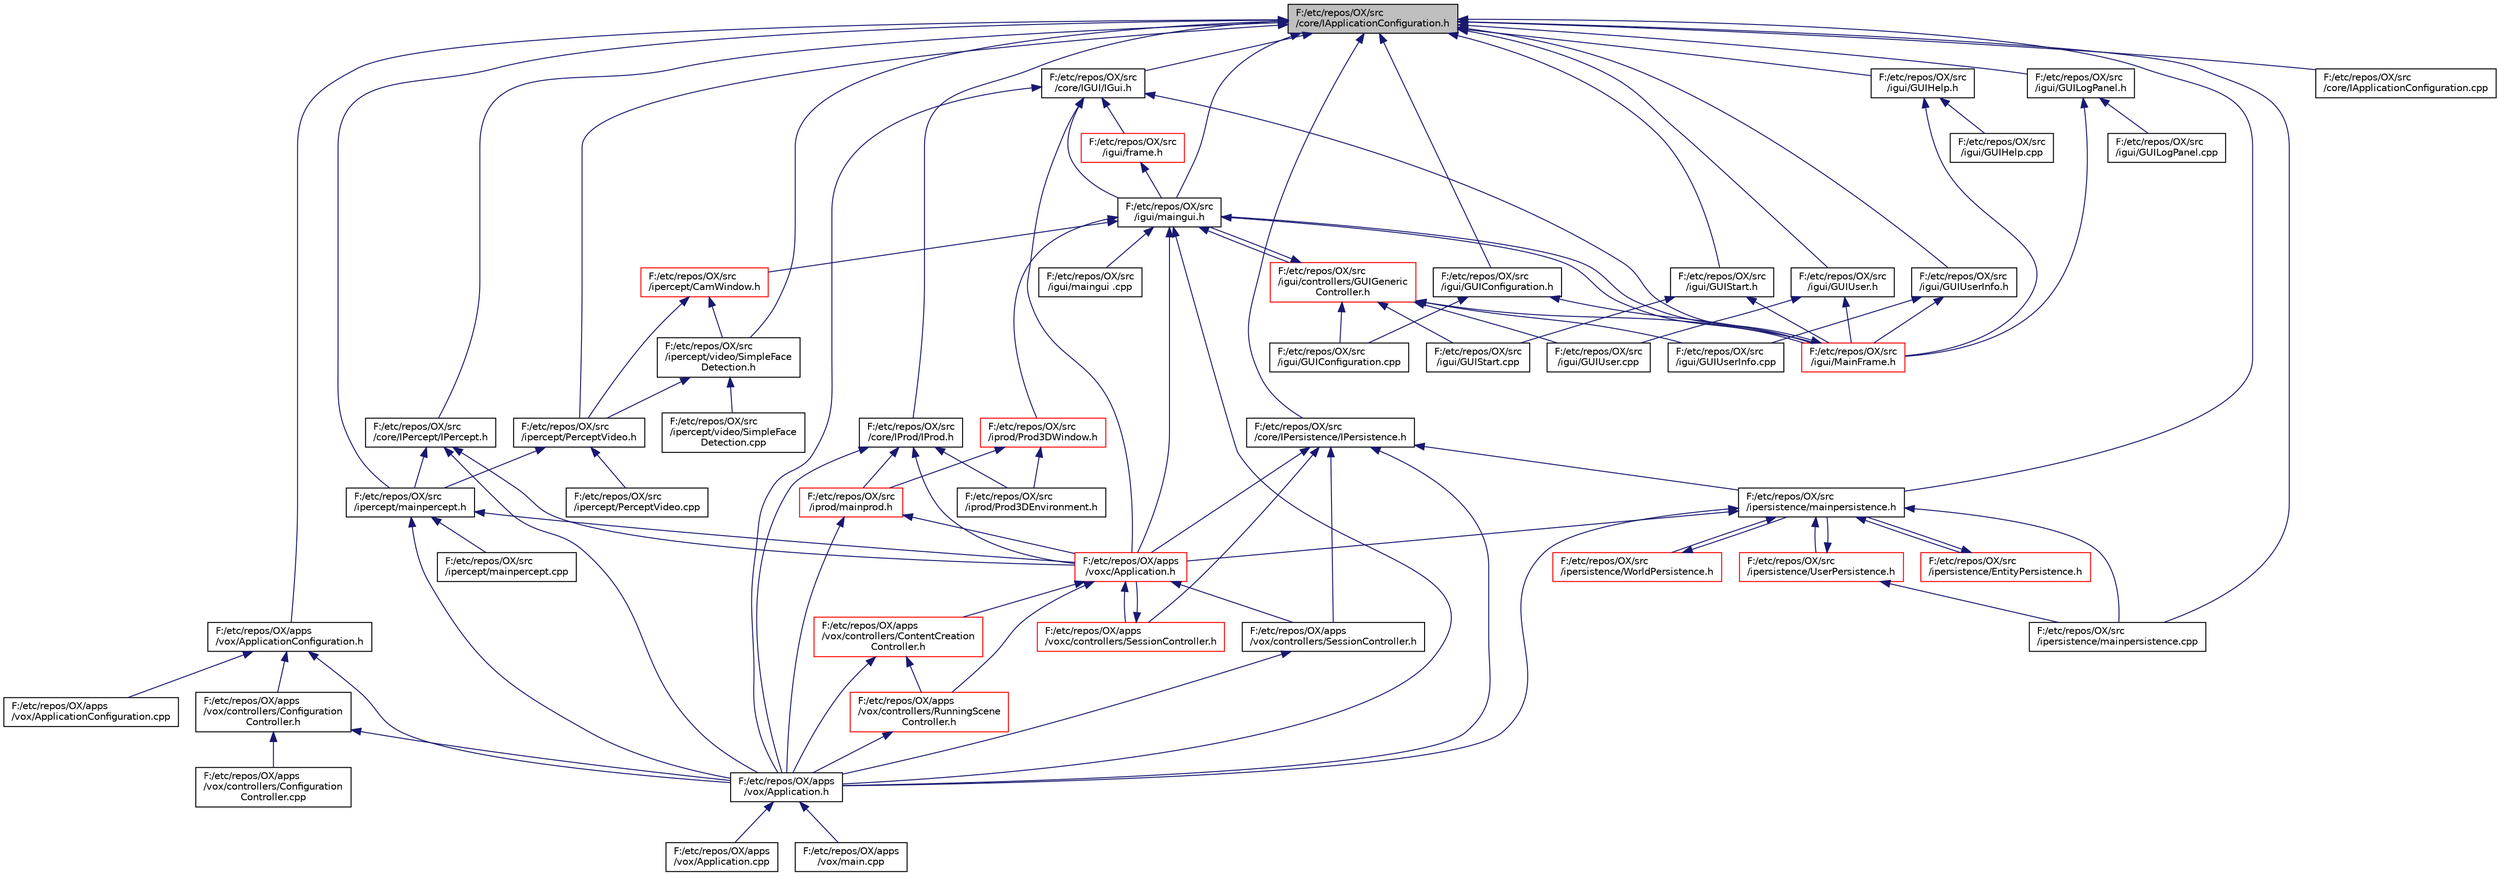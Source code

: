 digraph "F:/etc/repos/OX/src/core/IApplicationConfiguration.h"
{
  edge [fontname="Helvetica",fontsize="10",labelfontname="Helvetica",labelfontsize="10"];
  node [fontname="Helvetica",fontsize="10",shape=record];
  Node1 [label="F:/etc/repos/OX/src\l/core/IApplicationConfiguration.h",height=0.2,width=0.4,color="black", fillcolor="grey75", style="filled" fontcolor="black"];
  Node1 -> Node2 [dir="back",color="midnightblue",fontsize="10",style="solid",fontname="Helvetica"];
  Node2 [label="F:/etc/repos/OX/apps\l/vox/ApplicationConfiguration.h",height=0.2,width=0.4,color="black", fillcolor="white", style="filled",URL="$_application_configuration_8h.html"];
  Node2 -> Node3 [dir="back",color="midnightblue",fontsize="10",style="solid",fontname="Helvetica"];
  Node3 [label="F:/etc/repos/OX/apps\l/vox/Application.h",height=0.2,width=0.4,color="black", fillcolor="white", style="filled",URL="$_application_8h.html"];
  Node3 -> Node4 [dir="back",color="midnightblue",fontsize="10",style="solid",fontname="Helvetica"];
  Node4 [label="F:/etc/repos/OX/apps\l/vox/Application.cpp",height=0.2,width=0.4,color="black", fillcolor="white", style="filled",URL="$_application_8cpp.html"];
  Node3 -> Node5 [dir="back",color="midnightblue",fontsize="10",style="solid",fontname="Helvetica"];
  Node5 [label="F:/etc/repos/OX/apps\l/vox/main.cpp",height=0.2,width=0.4,color="black", fillcolor="white", style="filled",URL="$vox_2main_8cpp.html"];
  Node2 -> Node6 [dir="back",color="midnightblue",fontsize="10",style="solid",fontname="Helvetica"];
  Node6 [label="F:/etc/repos/OX/apps\l/vox/ApplicationConfiguration.cpp",height=0.2,width=0.4,color="black", fillcolor="white", style="filled",URL="$_application_configuration_8cpp.html"];
  Node2 -> Node7 [dir="back",color="midnightblue",fontsize="10",style="solid",fontname="Helvetica"];
  Node7 [label="F:/etc/repos/OX/apps\l/vox/controllers/Configuration\lController.h",height=0.2,width=0.4,color="black", fillcolor="white", style="filled",URL="$_configuration_controller_8h.html"];
  Node7 -> Node3 [dir="back",color="midnightblue",fontsize="10",style="solid",fontname="Helvetica"];
  Node7 -> Node8 [dir="back",color="midnightblue",fontsize="10",style="solid",fontname="Helvetica"];
  Node8 [label="F:/etc/repos/OX/apps\l/vox/controllers/Configuration\lController.cpp",height=0.2,width=0.4,color="black", fillcolor="white", style="filled",URL="$_configuration_controller_8cpp.html"];
  Node1 -> Node9 [dir="back",color="midnightblue",fontsize="10",style="solid",fontname="Helvetica"];
  Node9 [label="F:/etc/repos/OX/src\l/core/IApplicationConfiguration.cpp",height=0.2,width=0.4,color="black", fillcolor="white", style="filled",URL="$_i_application_configuration_8cpp.html"];
  Node1 -> Node10 [dir="back",color="midnightblue",fontsize="10",style="solid",fontname="Helvetica"];
  Node10 [label="F:/etc/repos/OX/src\l/core/IGUI/IGui.h",height=0.2,width=0.4,color="black", fillcolor="white", style="filled",URL="$_i_gui_8h.html"];
  Node10 -> Node3 [dir="back",color="midnightblue",fontsize="10",style="solid",fontname="Helvetica"];
  Node10 -> Node11 [dir="back",color="midnightblue",fontsize="10",style="solid",fontname="Helvetica"];
  Node11 [label="F:/etc/repos/OX/apps\l/voxc/Application.h",height=0.2,width=0.4,color="red", fillcolor="white", style="filled",URL="$_2_application_8h.html"];
  Node11 -> Node12 [dir="back",color="midnightblue",fontsize="10",style="solid",fontname="Helvetica"];
  Node12 [label="F:/etc/repos/OX/apps\l/vox/controllers/ContentCreation\lController.h",height=0.2,width=0.4,color="red", fillcolor="white", style="filled",URL="$_content_creation_controller_8h.html"];
  Node12 -> Node3 [dir="back",color="midnightblue",fontsize="10",style="solid",fontname="Helvetica"];
  Node12 -> Node13 [dir="back",color="midnightblue",fontsize="10",style="solid",fontname="Helvetica"];
  Node13 [label="F:/etc/repos/OX/apps\l/vox/controllers/RunningScene\lController.h",height=0.2,width=0.4,color="red", fillcolor="white", style="filled",URL="$_running_scene_controller_8h.html"];
  Node13 -> Node3 [dir="back",color="midnightblue",fontsize="10",style="solid",fontname="Helvetica"];
  Node11 -> Node13 [dir="back",color="midnightblue",fontsize="10",style="solid",fontname="Helvetica"];
  Node11 -> Node14 [dir="back",color="midnightblue",fontsize="10",style="solid",fontname="Helvetica"];
  Node14 [label="F:/etc/repos/OX/apps\l/vox/controllers/SessionController.h",height=0.2,width=0.4,color="black", fillcolor="white", style="filled",URL="$controllers_2_session_controller_8h.html"];
  Node14 -> Node3 [dir="back",color="midnightblue",fontsize="10",style="solid",fontname="Helvetica"];
  Node11 -> Node15 [dir="back",color="midnightblue",fontsize="10",style="solid",fontname="Helvetica"];
  Node15 [label="F:/etc/repos/OX/apps\l/voxc/controllers/SessionController.h",height=0.2,width=0.4,color="red", fillcolor="white", style="filled",URL="$_2controllers_2_session_controller_8h.html"];
  Node15 -> Node11 [dir="back",color="midnightblue",fontsize="10",style="solid",fontname="Helvetica"];
  Node10 -> Node16 [dir="back",color="midnightblue",fontsize="10",style="solid",fontname="Helvetica"];
  Node16 [label="F:/etc/repos/OX/src\l/igui/frame.h",height=0.2,width=0.4,color="red", fillcolor="white", style="filled",URL="$frame_8h.html"];
  Node16 -> Node17 [dir="back",color="midnightblue",fontsize="10",style="solid",fontname="Helvetica"];
  Node17 [label="F:/etc/repos/OX/src\l/igui/maingui.h",height=0.2,width=0.4,color="black", fillcolor="white", style="filled",URL="$maingui_8h.html"];
  Node17 -> Node3 [dir="back",color="midnightblue",fontsize="10",style="solid",fontname="Helvetica"];
  Node17 -> Node11 [dir="back",color="midnightblue",fontsize="10",style="solid",fontname="Helvetica"];
  Node17 -> Node18 [dir="back",color="midnightblue",fontsize="10",style="solid",fontname="Helvetica"];
  Node18 [label="F:/etc/repos/OX/src\l/igui/controllers/GUIGeneric\lController.h",height=0.2,width=0.4,color="red", fillcolor="white", style="filled",URL="$_g_u_i_generic_controller_8h.html"];
  Node18 -> Node19 [dir="back",color="midnightblue",fontsize="10",style="solid",fontname="Helvetica"];
  Node19 [label="F:/etc/repos/OX/src\l/igui/GUIConfiguration.cpp",height=0.2,width=0.4,color="black", fillcolor="white", style="filled",URL="$_g_u_i_configuration_8cpp.html"];
  Node18 -> Node20 [dir="back",color="midnightblue",fontsize="10",style="solid",fontname="Helvetica"];
  Node20 [label="F:/etc/repos/OX/src\l/igui/GUIStart.cpp",height=0.2,width=0.4,color="black", fillcolor="white", style="filled",URL="$_g_u_i_start_8cpp.html"];
  Node18 -> Node21 [dir="back",color="midnightblue",fontsize="10",style="solid",fontname="Helvetica"];
  Node21 [label="F:/etc/repos/OX/src\l/igui/GUIUser.cpp",height=0.2,width=0.4,color="black", fillcolor="white", style="filled",URL="$_g_u_i_user_8cpp.html"];
  Node18 -> Node22 [dir="back",color="midnightblue",fontsize="10",style="solid",fontname="Helvetica"];
  Node22 [label="F:/etc/repos/OX/src\l/igui/GUIUserInfo.cpp",height=0.2,width=0.4,color="black", fillcolor="white", style="filled",URL="$_g_u_i_user_info_8cpp.html"];
  Node18 -> Node23 [dir="back",color="midnightblue",fontsize="10",style="solid",fontname="Helvetica"];
  Node23 [label="F:/etc/repos/OX/src\l/igui/MainFrame.h",height=0.2,width=0.4,color="red", fillcolor="white", style="filled",URL="$_main_frame_8h.html"];
  Node23 -> Node17 [dir="back",color="midnightblue",fontsize="10",style="solid",fontname="Helvetica"];
  Node18 -> Node17 [dir="back",color="midnightblue",fontsize="10",style="solid",fontname="Helvetica"];
  Node17 -> Node23 [dir="back",color="midnightblue",fontsize="10",style="solid",fontname="Helvetica"];
  Node17 -> Node24 [dir="back",color="midnightblue",fontsize="10",style="solid",fontname="Helvetica"];
  Node24 [label="F:/etc/repos/OX/src\l/igui/maingui .cpp",height=0.2,width=0.4,color="black", fillcolor="white", style="filled",URL="$maingui_01_8cpp.html"];
  Node17 -> Node25 [dir="back",color="midnightblue",fontsize="10",style="solid",fontname="Helvetica"];
  Node25 [label="F:/etc/repos/OX/src\l/ipercept/CamWindow.h",height=0.2,width=0.4,color="red", fillcolor="white", style="filled",URL="$_cam_window_8h.html"];
  Node25 -> Node26 [dir="back",color="midnightblue",fontsize="10",style="solid",fontname="Helvetica"];
  Node26 [label="F:/etc/repos/OX/src\l/ipercept/PerceptVideo.h",height=0.2,width=0.4,color="black", fillcolor="white", style="filled",URL="$_percept_video_8h.html"];
  Node26 -> Node27 [dir="back",color="midnightblue",fontsize="10",style="solid",fontname="Helvetica"];
  Node27 [label="F:/etc/repos/OX/src\l/ipercept/mainpercept.h",height=0.2,width=0.4,color="black", fillcolor="white", style="filled",URL="$mainpercept_8h.html"];
  Node27 -> Node3 [dir="back",color="midnightblue",fontsize="10",style="solid",fontname="Helvetica"];
  Node27 -> Node11 [dir="back",color="midnightblue",fontsize="10",style="solid",fontname="Helvetica"];
  Node27 -> Node28 [dir="back",color="midnightblue",fontsize="10",style="solid",fontname="Helvetica"];
  Node28 [label="F:/etc/repos/OX/src\l/ipercept/mainpercept.cpp",height=0.2,width=0.4,color="black", fillcolor="white", style="filled",URL="$mainpercept_8cpp.html"];
  Node26 -> Node29 [dir="back",color="midnightblue",fontsize="10",style="solid",fontname="Helvetica"];
  Node29 [label="F:/etc/repos/OX/src\l/ipercept/PerceptVideo.cpp",height=0.2,width=0.4,color="black", fillcolor="white", style="filled",URL="$_percept_video_8cpp.html"];
  Node25 -> Node30 [dir="back",color="midnightblue",fontsize="10",style="solid",fontname="Helvetica"];
  Node30 [label="F:/etc/repos/OX/src\l/ipercept/video/SimpleFace\lDetection.h",height=0.2,width=0.4,color="black", fillcolor="white", style="filled",URL="$_simple_face_detection_8h.html"];
  Node30 -> Node26 [dir="back",color="midnightblue",fontsize="10",style="solid",fontname="Helvetica"];
  Node30 -> Node31 [dir="back",color="midnightblue",fontsize="10",style="solid",fontname="Helvetica"];
  Node31 [label="F:/etc/repos/OX/src\l/ipercept/video/SimpleFace\lDetection.cpp",height=0.2,width=0.4,color="black", fillcolor="white", style="filled",URL="$_simple_face_detection_8cpp.html"];
  Node17 -> Node32 [dir="back",color="midnightblue",fontsize="10",style="solid",fontname="Helvetica"];
  Node32 [label="F:/etc/repos/OX/src\l/iprod/Prod3DWindow.h",height=0.2,width=0.4,color="red", fillcolor="white", style="filled",URL="$_prod3_d_window_8h.html"];
  Node32 -> Node33 [dir="back",color="midnightblue",fontsize="10",style="solid",fontname="Helvetica"];
  Node33 [label="F:/etc/repos/OX/src\l/iprod/mainprod.h",height=0.2,width=0.4,color="red", fillcolor="white", style="filled",URL="$mainprod_8h.html"];
  Node33 -> Node3 [dir="back",color="midnightblue",fontsize="10",style="solid",fontname="Helvetica"];
  Node33 -> Node11 [dir="back",color="midnightblue",fontsize="10",style="solid",fontname="Helvetica"];
  Node32 -> Node34 [dir="back",color="midnightblue",fontsize="10",style="solid",fontname="Helvetica"];
  Node34 [label="F:/etc/repos/OX/src\l/iprod/Prod3DEnvironment.h",height=0.2,width=0.4,color="black", fillcolor="white", style="filled",URL="$_prod3_d_environment_8h.html"];
  Node10 -> Node23 [dir="back",color="midnightblue",fontsize="10",style="solid",fontname="Helvetica"];
  Node10 -> Node17 [dir="back",color="midnightblue",fontsize="10",style="solid",fontname="Helvetica"];
  Node1 -> Node35 [dir="back",color="midnightblue",fontsize="10",style="solid",fontname="Helvetica"];
  Node35 [label="F:/etc/repos/OX/src\l/core/IPercept/IPercept.h",height=0.2,width=0.4,color="black", fillcolor="white", style="filled",URL="$_i_percept_8h.html"];
  Node35 -> Node3 [dir="back",color="midnightblue",fontsize="10",style="solid",fontname="Helvetica"];
  Node35 -> Node11 [dir="back",color="midnightblue",fontsize="10",style="solid",fontname="Helvetica"];
  Node35 -> Node27 [dir="back",color="midnightblue",fontsize="10",style="solid",fontname="Helvetica"];
  Node1 -> Node36 [dir="back",color="midnightblue",fontsize="10",style="solid",fontname="Helvetica"];
  Node36 [label="F:/etc/repos/OX/src\l/core/IPersistence/IPersistence.h",height=0.2,width=0.4,color="black", fillcolor="white", style="filled",URL="$_i_persistence_8h.html"];
  Node36 -> Node3 [dir="back",color="midnightblue",fontsize="10",style="solid",fontname="Helvetica"];
  Node36 -> Node14 [dir="back",color="midnightblue",fontsize="10",style="solid",fontname="Helvetica"];
  Node36 -> Node11 [dir="back",color="midnightblue",fontsize="10",style="solid",fontname="Helvetica"];
  Node36 -> Node15 [dir="back",color="midnightblue",fontsize="10",style="solid",fontname="Helvetica"];
  Node36 -> Node37 [dir="back",color="midnightblue",fontsize="10",style="solid",fontname="Helvetica"];
  Node37 [label="F:/etc/repos/OX/src\l/ipersistence/mainpersistence.h",height=0.2,width=0.4,color="black", fillcolor="white", style="filled",URL="$mainpersistence_8h.html"];
  Node37 -> Node3 [dir="back",color="midnightblue",fontsize="10",style="solid",fontname="Helvetica"];
  Node37 -> Node11 [dir="back",color="midnightblue",fontsize="10",style="solid",fontname="Helvetica"];
  Node37 -> Node38 [dir="back",color="midnightblue",fontsize="10",style="solid",fontname="Helvetica"];
  Node38 [label="F:/etc/repos/OX/src\l/ipersistence/EntityPersistence.h",height=0.2,width=0.4,color="red", fillcolor="white", style="filled",URL="$_entity_persistence_8h.html"];
  Node38 -> Node37 [dir="back",color="midnightblue",fontsize="10",style="solid",fontname="Helvetica"];
  Node37 -> Node39 [dir="back",color="midnightblue",fontsize="10",style="solid",fontname="Helvetica"];
  Node39 [label="F:/etc/repos/OX/src\l/ipersistence/mainpersistence.cpp",height=0.2,width=0.4,color="black", fillcolor="white", style="filled",URL="$mainpersistence_8cpp.html"];
  Node37 -> Node40 [dir="back",color="midnightblue",fontsize="10",style="solid",fontname="Helvetica"];
  Node40 [label="F:/etc/repos/OX/src\l/ipersistence/UserPersistence.h",height=0.2,width=0.4,color="red", fillcolor="white", style="filled",URL="$_user_persistence_8h.html"];
  Node40 -> Node39 [dir="back",color="midnightblue",fontsize="10",style="solid",fontname="Helvetica"];
  Node40 -> Node37 [dir="back",color="midnightblue",fontsize="10",style="solid",fontname="Helvetica"];
  Node37 -> Node41 [dir="back",color="midnightblue",fontsize="10",style="solid",fontname="Helvetica"];
  Node41 [label="F:/etc/repos/OX/src\l/ipersistence/WorldPersistence.h",height=0.2,width=0.4,color="red", fillcolor="white", style="filled",URL="$_world_persistence_8h.html"];
  Node41 -> Node37 [dir="back",color="midnightblue",fontsize="10",style="solid",fontname="Helvetica"];
  Node1 -> Node42 [dir="back",color="midnightblue",fontsize="10",style="solid",fontname="Helvetica"];
  Node42 [label="F:/etc/repos/OX/src\l/core/IProd/IProd.h",height=0.2,width=0.4,color="black", fillcolor="white", style="filled",URL="$_i_prod_8h.html"];
  Node42 -> Node3 [dir="back",color="midnightblue",fontsize="10",style="solid",fontname="Helvetica"];
  Node42 -> Node11 [dir="back",color="midnightblue",fontsize="10",style="solid",fontname="Helvetica"];
  Node42 -> Node33 [dir="back",color="midnightblue",fontsize="10",style="solid",fontname="Helvetica"];
  Node42 -> Node34 [dir="back",color="midnightblue",fontsize="10",style="solid",fontname="Helvetica"];
  Node1 -> Node43 [dir="back",color="midnightblue",fontsize="10",style="solid",fontname="Helvetica"];
  Node43 [label="F:/etc/repos/OX/src\l/igui/GUIConfiguration.h",height=0.2,width=0.4,color="black", fillcolor="white", style="filled",URL="$_g_u_i_configuration_8h.html"];
  Node43 -> Node19 [dir="back",color="midnightblue",fontsize="10",style="solid",fontname="Helvetica"];
  Node43 -> Node23 [dir="back",color="midnightblue",fontsize="10",style="solid",fontname="Helvetica"];
  Node1 -> Node44 [dir="back",color="midnightblue",fontsize="10",style="solid",fontname="Helvetica"];
  Node44 [label="F:/etc/repos/OX/src\l/igui/GUIHelp.h",height=0.2,width=0.4,color="black", fillcolor="white", style="filled",URL="$_g_u_i_help_8h.html"];
  Node44 -> Node45 [dir="back",color="midnightblue",fontsize="10",style="solid",fontname="Helvetica"];
  Node45 [label="F:/etc/repos/OX/src\l/igui/GUIHelp.cpp",height=0.2,width=0.4,color="black", fillcolor="white", style="filled",URL="$_g_u_i_help_8cpp.html"];
  Node44 -> Node23 [dir="back",color="midnightblue",fontsize="10",style="solid",fontname="Helvetica"];
  Node1 -> Node46 [dir="back",color="midnightblue",fontsize="10",style="solid",fontname="Helvetica"];
  Node46 [label="F:/etc/repos/OX/src\l/igui/GUILogPanel.h",height=0.2,width=0.4,color="black", fillcolor="white", style="filled",URL="$_g_u_i_log_panel_8h.html"];
  Node46 -> Node47 [dir="back",color="midnightblue",fontsize="10",style="solid",fontname="Helvetica"];
  Node47 [label="F:/etc/repos/OX/src\l/igui/GUILogPanel.cpp",height=0.2,width=0.4,color="black", fillcolor="white", style="filled",URL="$_g_u_i_log_panel_8cpp.html"];
  Node46 -> Node23 [dir="back",color="midnightblue",fontsize="10",style="solid",fontname="Helvetica"];
  Node1 -> Node48 [dir="back",color="midnightblue",fontsize="10",style="solid",fontname="Helvetica"];
  Node48 [label="F:/etc/repos/OX/src\l/igui/GUIStart.h",height=0.2,width=0.4,color="black", fillcolor="white", style="filled",URL="$_g_u_i_start_8h.html"];
  Node48 -> Node20 [dir="back",color="midnightblue",fontsize="10",style="solid",fontname="Helvetica"];
  Node48 -> Node23 [dir="back",color="midnightblue",fontsize="10",style="solid",fontname="Helvetica"];
  Node1 -> Node49 [dir="back",color="midnightblue",fontsize="10",style="solid",fontname="Helvetica"];
  Node49 [label="F:/etc/repos/OX/src\l/igui/GUIUser.h",height=0.2,width=0.4,color="black", fillcolor="white", style="filled",URL="$_g_u_i_user_8h.html"];
  Node49 -> Node21 [dir="back",color="midnightblue",fontsize="10",style="solid",fontname="Helvetica"];
  Node49 -> Node23 [dir="back",color="midnightblue",fontsize="10",style="solid",fontname="Helvetica"];
  Node1 -> Node50 [dir="back",color="midnightblue",fontsize="10",style="solid",fontname="Helvetica"];
  Node50 [label="F:/etc/repos/OX/src\l/igui/GUIUserInfo.h",height=0.2,width=0.4,color="black", fillcolor="white", style="filled",URL="$_g_u_i_user_info_8h.html"];
  Node50 -> Node22 [dir="back",color="midnightblue",fontsize="10",style="solid",fontname="Helvetica"];
  Node50 -> Node23 [dir="back",color="midnightblue",fontsize="10",style="solid",fontname="Helvetica"];
  Node1 -> Node17 [dir="back",color="midnightblue",fontsize="10",style="solid",fontname="Helvetica"];
  Node1 -> Node27 [dir="back",color="midnightblue",fontsize="10",style="solid",fontname="Helvetica"];
  Node1 -> Node26 [dir="back",color="midnightblue",fontsize="10",style="solid",fontname="Helvetica"];
  Node1 -> Node30 [dir="back",color="midnightblue",fontsize="10",style="solid",fontname="Helvetica"];
  Node1 -> Node39 [dir="back",color="midnightblue",fontsize="10",style="solid",fontname="Helvetica"];
  Node1 -> Node37 [dir="back",color="midnightblue",fontsize="10",style="solid",fontname="Helvetica"];
}
